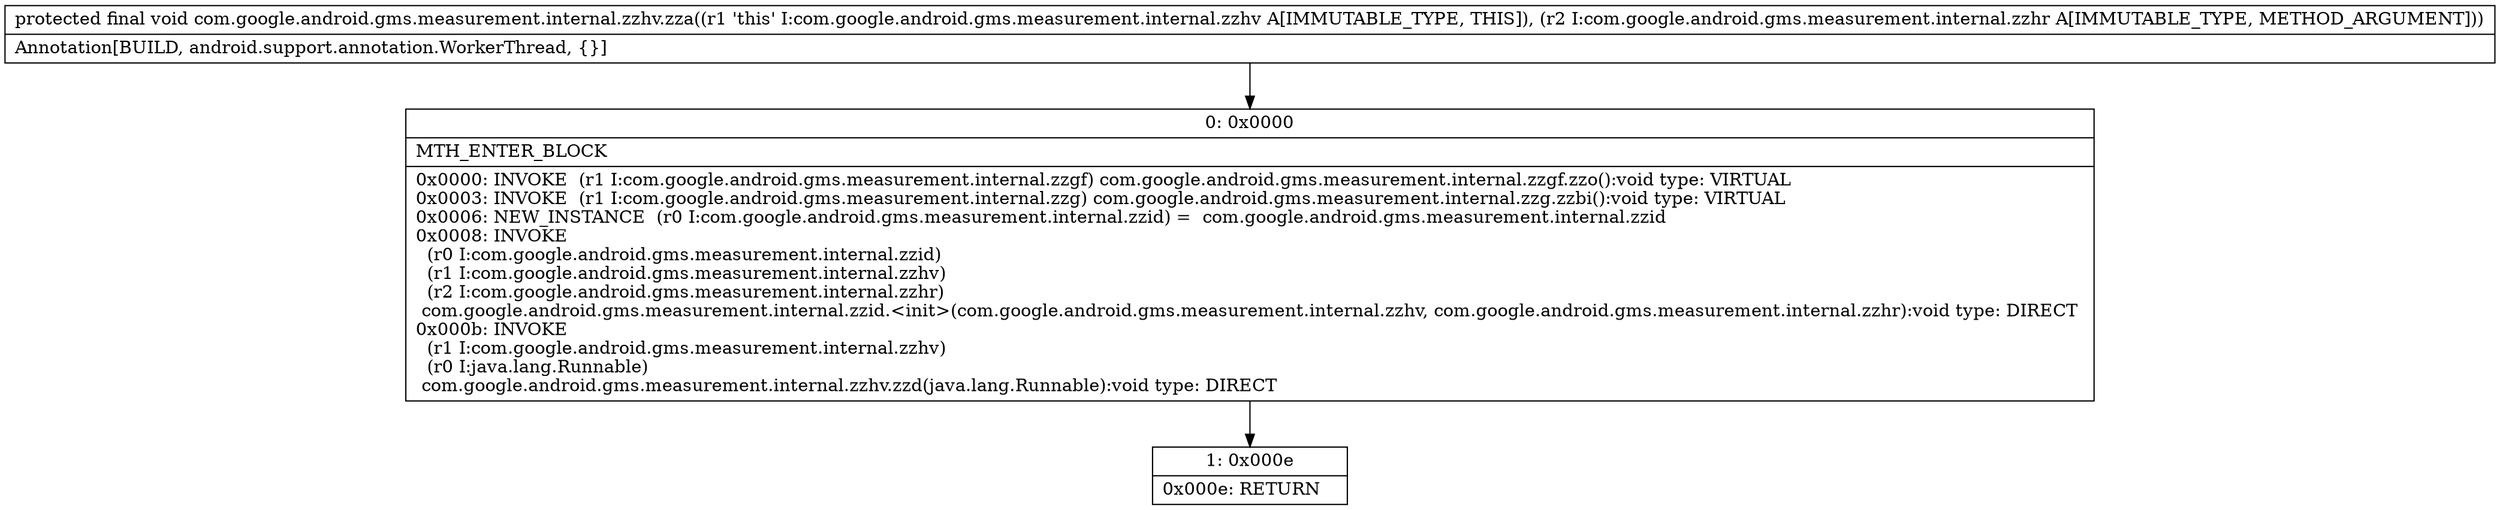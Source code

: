 digraph "CFG forcom.google.android.gms.measurement.internal.zzhv.zza(Lcom\/google\/android\/gms\/measurement\/internal\/zzhr;)V" {
Node_0 [shape=record,label="{0\:\ 0x0000|MTH_ENTER_BLOCK\l|0x0000: INVOKE  (r1 I:com.google.android.gms.measurement.internal.zzgf) com.google.android.gms.measurement.internal.zzgf.zzo():void type: VIRTUAL \l0x0003: INVOKE  (r1 I:com.google.android.gms.measurement.internal.zzg) com.google.android.gms.measurement.internal.zzg.zzbi():void type: VIRTUAL \l0x0006: NEW_INSTANCE  (r0 I:com.google.android.gms.measurement.internal.zzid) =  com.google.android.gms.measurement.internal.zzid \l0x0008: INVOKE  \l  (r0 I:com.google.android.gms.measurement.internal.zzid)\l  (r1 I:com.google.android.gms.measurement.internal.zzhv)\l  (r2 I:com.google.android.gms.measurement.internal.zzhr)\l com.google.android.gms.measurement.internal.zzid.\<init\>(com.google.android.gms.measurement.internal.zzhv, com.google.android.gms.measurement.internal.zzhr):void type: DIRECT \l0x000b: INVOKE  \l  (r1 I:com.google.android.gms.measurement.internal.zzhv)\l  (r0 I:java.lang.Runnable)\l com.google.android.gms.measurement.internal.zzhv.zzd(java.lang.Runnable):void type: DIRECT \l}"];
Node_1 [shape=record,label="{1\:\ 0x000e|0x000e: RETURN   \l}"];
MethodNode[shape=record,label="{protected final void com.google.android.gms.measurement.internal.zzhv.zza((r1 'this' I:com.google.android.gms.measurement.internal.zzhv A[IMMUTABLE_TYPE, THIS]), (r2 I:com.google.android.gms.measurement.internal.zzhr A[IMMUTABLE_TYPE, METHOD_ARGUMENT]))  | Annotation[BUILD, android.support.annotation.WorkerThread, \{\}]\l}"];
MethodNode -> Node_0;
Node_0 -> Node_1;
}


